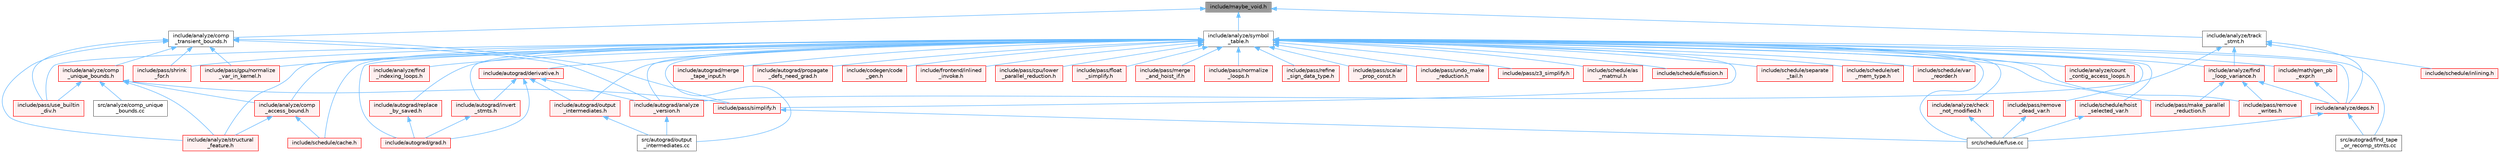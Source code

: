digraph "include/maybe_void.h"
{
 // LATEX_PDF_SIZE
  bgcolor="transparent";
  edge [fontname=Helvetica,fontsize=10,labelfontname=Helvetica,labelfontsize=10];
  node [fontname=Helvetica,fontsize=10,shape=box,height=0.2,width=0.4];
  Node1 [label="include/maybe_void.h",height=0.2,width=0.4,color="gray40", fillcolor="grey60", style="filled", fontcolor="black",tooltip=" "];
  Node1 -> Node2 [dir="back",color="steelblue1",style="solid"];
  Node2 [label="include/analyze/comp\l_transient_bounds.h",height=0.2,width=0.4,color="grey40", fillcolor="white", style="filled",URL="$comp__transient__bounds_8h.html",tooltip=" "];
  Node2 -> Node3 [dir="back",color="steelblue1",style="solid"];
  Node3 [label="include/analyze/comp\l_unique_bounds.h",height=0.2,width=0.4,color="red", fillcolor="#FFF0F0", style="filled",URL="$comp__unique__bounds_8h.html",tooltip=" "];
  Node3 -> Node4 [dir="back",color="steelblue1",style="solid"];
  Node4 [label="include/analyze/comp\l_access_bound.h",height=0.2,width=0.4,color="red", fillcolor="#FFF0F0", style="filled",URL="$comp__access__bound_8h.html",tooltip=" "];
  Node4 -> Node5 [dir="back",color="steelblue1",style="solid"];
  Node5 [label="include/analyze/structural\l_feature.h",height=0.2,width=0.4,color="red", fillcolor="#FFF0F0", style="filled",URL="$structural__feature_8h.html",tooltip=" "];
  Node4 -> Node13 [dir="back",color="steelblue1",style="solid"];
  Node13 [label="include/schedule/cache.h",height=0.2,width=0.4,color="red", fillcolor="#FFF0F0", style="filled",URL="$cache_8h.html",tooltip=" "];
  Node3 -> Node5 [dir="back",color="steelblue1",style="solid"];
  Node3 -> Node15 [dir="back",color="steelblue1",style="solid"];
  Node15 [label="include/pass/simplify.h",height=0.2,width=0.4,color="red", fillcolor="#FFF0F0", style="filled",URL="$simplify_8h.html",tooltip=" "];
  Node15 -> Node12 [dir="back",color="steelblue1",style="solid"];
  Node12 [label="src/schedule/fuse.cc",height=0.2,width=0.4,color="grey40", fillcolor="white", style="filled",URL="$fuse_8cc.html",tooltip=" "];
  Node3 -> Node36 [dir="back",color="steelblue1",style="solid"];
  Node36 [label="include/pass/use_builtin\l_div.h",height=0.2,width=0.4,color="red", fillcolor="#FFF0F0", style="filled",URL="$use__builtin__div_8h.html",tooltip=" "];
  Node3 -> Node38 [dir="back",color="steelblue1",style="solid"];
  Node38 [label="src/analyze/comp_unique\l_bounds.cc",height=0.2,width=0.4,color="grey40", fillcolor="white", style="filled",URL="$comp__unique__bounds_8cc.html",tooltip=" "];
  Node2 -> Node5 [dir="back",color="steelblue1",style="solid"];
  Node2 -> Node40 [dir="back",color="steelblue1",style="solid"];
  Node40 [label="include/autograd/analyze\l_version.h",height=0.2,width=0.4,color="red", fillcolor="#FFF0F0", style="filled",URL="$analyze__version_8h.html",tooltip=" "];
  Node40 -> Node41 [dir="back",color="steelblue1",style="solid"];
  Node41 [label="src/autograd/output\l_intermediates.cc",height=0.2,width=0.4,color="grey40", fillcolor="white", style="filled",URL="$output__intermediates_8cc.html",tooltip=" "];
  Node2 -> Node42 [dir="back",color="steelblue1",style="solid"];
  Node42 [label="include/pass/gpu/normalize\l_var_in_kernel.h",height=0.2,width=0.4,color="red", fillcolor="#FFF0F0", style="filled",URL="$normalize__var__in__kernel_8h.html",tooltip=" "];
  Node2 -> Node43 [dir="back",color="steelblue1",style="solid"];
  Node43 [label="include/pass/shrink\l_for.h",height=0.2,width=0.4,color="red", fillcolor="#FFF0F0", style="filled",URL="$shrink__for_8h.html",tooltip=" "];
  Node2 -> Node15 [dir="back",color="steelblue1",style="solid"];
  Node2 -> Node36 [dir="back",color="steelblue1",style="solid"];
  Node1 -> Node45 [dir="back",color="steelblue1",style="solid"];
  Node45 [label="include/analyze/symbol\l_table.h",height=0.2,width=0.4,color="grey40", fillcolor="white", style="filled",URL="$symbol__table_8h.html",tooltip=" "];
  Node45 -> Node46 [dir="back",color="steelblue1",style="solid"];
  Node46 [label="include/analyze/check\l_not_modified.h",height=0.2,width=0.4,color="red", fillcolor="#FFF0F0", style="filled",URL="$check__not__modified_8h.html",tooltip=" "];
  Node46 -> Node12 [dir="back",color="steelblue1",style="solid"];
  Node45 -> Node4 [dir="back",color="steelblue1",style="solid"];
  Node45 -> Node51 [dir="back",color="steelblue1",style="solid"];
  Node51 [label="include/analyze/count\l_contig_access_loops.h",height=0.2,width=0.4,color="red", fillcolor="#FFF0F0", style="filled",URL="$count__contig__access__loops_8h.html",tooltip=" "];
  Node45 -> Node53 [dir="back",color="steelblue1",style="solid"];
  Node53 [label="include/analyze/deps.h",height=0.2,width=0.4,color="red", fillcolor="#FFF0F0", style="filled",URL="$deps_8h.html",tooltip=" "];
  Node53 -> Node57 [dir="back",color="steelblue1",style="solid"];
  Node57 [label="src/autograd/find_tape\l_or_recomp_stmts.cc",height=0.2,width=0.4,color="grey40", fillcolor="white", style="filled",URL="$find__tape__or__recomp__stmts_8cc.html",tooltip=" "];
  Node53 -> Node12 [dir="back",color="steelblue1",style="solid"];
  Node45 -> Node72 [dir="back",color="steelblue1",style="solid"];
  Node72 [label="include/analyze/find\l_indexing_loops.h",height=0.2,width=0.4,color="red", fillcolor="#FFF0F0", style="filled",URL="$find__indexing__loops_8h.html",tooltip=" "];
  Node45 -> Node75 [dir="back",color="steelblue1",style="solid"];
  Node75 [label="include/analyze/find\l_loop_variance.h",height=0.2,width=0.4,color="red", fillcolor="#FFF0F0", style="filled",URL="$find__loop__variance_8h.html",tooltip=" "];
  Node75 -> Node53 [dir="back",color="steelblue1",style="solid"];
  Node75 -> Node76 [dir="back",color="steelblue1",style="solid"];
  Node76 [label="include/pass/make_parallel\l_reduction.h",height=0.2,width=0.4,color="red", fillcolor="#FFF0F0", style="filled",URL="$make__parallel__reduction_8h.html",tooltip=" "];
  Node75 -> Node77 [dir="back",color="steelblue1",style="solid"];
  Node77 [label="include/pass/remove\l_writes.h",height=0.2,width=0.4,color="red", fillcolor="#FFF0F0", style="filled",URL="$remove__writes_8h.html",tooltip=" "];
  Node45 -> Node5 [dir="back",color="steelblue1",style="solid"];
  Node45 -> Node40 [dir="back",color="steelblue1",style="solid"];
  Node45 -> Node82 [dir="back",color="steelblue1",style="solid"];
  Node82 [label="include/autograd/derivative.h",height=0.2,width=0.4,color="red", fillcolor="#FFF0F0", style="filled",URL="$derivative_8h.html",tooltip=" "];
  Node82 -> Node40 [dir="back",color="steelblue1",style="solid"];
  Node82 -> Node84 [dir="back",color="steelblue1",style="solid"];
  Node84 [label="include/autograd/grad.h",height=0.2,width=0.4,color="red", fillcolor="#FFF0F0", style="filled",URL="$grad_8h.html",tooltip=" "];
  Node82 -> Node85 [dir="back",color="steelblue1",style="solid"];
  Node85 [label="include/autograd/invert\l_stmts.h",height=0.2,width=0.4,color="red", fillcolor="#FFF0F0", style="filled",URL="$invert__stmts_8h.html",tooltip=" "];
  Node85 -> Node84 [dir="back",color="steelblue1",style="solid"];
  Node82 -> Node86 [dir="back",color="steelblue1",style="solid"];
  Node86 [label="include/autograd/output\l_intermediates.h",height=0.2,width=0.4,color="red", fillcolor="#FFF0F0", style="filled",URL="$output__intermediates_8h.html",tooltip=" "];
  Node86 -> Node41 [dir="back",color="steelblue1",style="solid"];
  Node45 -> Node84 [dir="back",color="steelblue1",style="solid"];
  Node45 -> Node85 [dir="back",color="steelblue1",style="solid"];
  Node45 -> Node88 [dir="back",color="steelblue1",style="solid"];
  Node88 [label="include/autograd/merge\l_tape_input.h",height=0.2,width=0.4,color="red", fillcolor="#FFF0F0", style="filled",URL="$merge__tape__input_8h.html",tooltip=" "];
  Node45 -> Node86 [dir="back",color="steelblue1",style="solid"];
  Node45 -> Node90 [dir="back",color="steelblue1",style="solid"];
  Node90 [label="include/autograd/propagate\l_defs_need_grad.h",height=0.2,width=0.4,color="red", fillcolor="#FFF0F0", style="filled",URL="$propagate__defs__need__grad_8h.html",tooltip=" "];
  Node45 -> Node92 [dir="back",color="steelblue1",style="solid"];
  Node92 [label="include/autograd/replace\l_by_saved.h",height=0.2,width=0.4,color="red", fillcolor="#FFF0F0", style="filled",URL="$replace__by__saved_8h.html",tooltip=" "];
  Node92 -> Node84 [dir="back",color="steelblue1",style="solid"];
  Node45 -> Node94 [dir="back",color="steelblue1",style="solid"];
  Node94 [label="include/codegen/code\l_gen.h",height=0.2,width=0.4,color="red", fillcolor="#FFF0F0", style="filled",URL="$include_2codegen_2code__gen_8h.html",tooltip=" "];
  Node45 -> Node105 [dir="back",color="steelblue1",style="solid"];
  Node105 [label="include/frontend/inlined\l_invoke.h",height=0.2,width=0.4,color="red", fillcolor="#FFF0F0", style="filled",URL="$inlined__invoke_8h.html",tooltip=" "];
  Node45 -> Node107 [dir="back",color="steelblue1",style="solid"];
  Node107 [label="include/math/gen_pb\l_expr.h",height=0.2,width=0.4,color="red", fillcolor="#FFF0F0", style="filled",URL="$gen__pb__expr_8h.html",tooltip=" "];
  Node107 -> Node53 [dir="back",color="steelblue1",style="solid"];
  Node45 -> Node108 [dir="back",color="steelblue1",style="solid"];
  Node108 [label="include/pass/cpu/lower\l_parallel_reduction.h",height=0.2,width=0.4,color="red", fillcolor="#FFF0F0", style="filled",URL="$cpu_2lower__parallel__reduction_8h.html",tooltip=" "];
  Node45 -> Node109 [dir="back",color="steelblue1",style="solid"];
  Node109 [label="include/pass/float\l_simplify.h",height=0.2,width=0.4,color="red", fillcolor="#FFF0F0", style="filled",URL="$float__simplify_8h.html",tooltip=" "];
  Node45 -> Node42 [dir="back",color="steelblue1",style="solid"];
  Node45 -> Node76 [dir="back",color="steelblue1",style="solid"];
  Node45 -> Node111 [dir="back",color="steelblue1",style="solid"];
  Node111 [label="include/pass/merge\l_and_hoist_if.h",height=0.2,width=0.4,color="red", fillcolor="#FFF0F0", style="filled",URL="$merge__and__hoist__if_8h.html",tooltip=" "];
  Node45 -> Node113 [dir="back",color="steelblue1",style="solid"];
  Node113 [label="include/pass/normalize\l_loops.h",height=0.2,width=0.4,color="red", fillcolor="#FFF0F0", style="filled",URL="$normalize__loops_8h.html",tooltip=" "];
  Node45 -> Node114 [dir="back",color="steelblue1",style="solid"];
  Node114 [label="include/pass/refine\l_sign_data_type.h",height=0.2,width=0.4,color="red", fillcolor="#FFF0F0", style="filled",URL="$refine__sign__data__type_8h.html",tooltip=" "];
  Node45 -> Node116 [dir="back",color="steelblue1",style="solid"];
  Node116 [label="include/pass/remove\l_dead_var.h",height=0.2,width=0.4,color="red", fillcolor="#FFF0F0", style="filled",URL="$remove__dead__var_8h.html",tooltip=" "];
  Node116 -> Node12 [dir="back",color="steelblue1",style="solid"];
  Node45 -> Node77 [dir="back",color="steelblue1",style="solid"];
  Node45 -> Node118 [dir="back",color="steelblue1",style="solid"];
  Node118 [label="include/pass/scalar\l_prop_const.h",height=0.2,width=0.4,color="red", fillcolor="#FFF0F0", style="filled",URL="$scalar__prop__const_8h.html",tooltip=" "];
  Node45 -> Node43 [dir="back",color="steelblue1",style="solid"];
  Node45 -> Node15 [dir="back",color="steelblue1",style="solid"];
  Node45 -> Node120 [dir="back",color="steelblue1",style="solid"];
  Node120 [label="include/pass/undo_make\l_reduction.h",height=0.2,width=0.4,color="red", fillcolor="#FFF0F0", style="filled",URL="$undo__make__reduction_8h.html",tooltip=" "];
  Node45 -> Node36 [dir="back",color="steelblue1",style="solid"];
  Node45 -> Node122 [dir="back",color="steelblue1",style="solid"];
  Node122 [label="include/pass/z3_simplify.h",height=0.2,width=0.4,color="red", fillcolor="#FFF0F0", style="filled",URL="$z3__simplify_8h.html",tooltip=" "];
  Node45 -> Node125 [dir="back",color="steelblue1",style="solid"];
  Node125 [label="include/schedule/as\l_matmul.h",height=0.2,width=0.4,color="red", fillcolor="#FFF0F0", style="filled",URL="$as__matmul_8h.html",tooltip=" "];
  Node45 -> Node13 [dir="back",color="steelblue1",style="solid"];
  Node45 -> Node138 [dir="back",color="steelblue1",style="solid"];
  Node138 [label="include/schedule/fission.h",height=0.2,width=0.4,color="red", fillcolor="#FFF0F0", style="filled",URL="$fission_8h.html",tooltip=" "];
  Node45 -> Node139 [dir="back",color="steelblue1",style="solid"];
  Node139 [label="include/schedule/hoist\l_selected_var.h",height=0.2,width=0.4,color="red", fillcolor="#FFF0F0", style="filled",URL="$hoist__selected__var_8h.html",tooltip=" "];
  Node139 -> Node12 [dir="back",color="steelblue1",style="solid"];
  Node45 -> Node141 [dir="back",color="steelblue1",style="solid"];
  Node141 [label="include/schedule/separate\l_tail.h",height=0.2,width=0.4,color="red", fillcolor="#FFF0F0", style="filled",URL="$separate__tail_8h.html",tooltip=" "];
  Node45 -> Node142 [dir="back",color="steelblue1",style="solid"];
  Node142 [label="include/schedule/set\l_mem_type.h",height=0.2,width=0.4,color="red", fillcolor="#FFF0F0", style="filled",URL="$set__mem__type_8h.html",tooltip=" "];
  Node45 -> Node143 [dir="back",color="steelblue1",style="solid"];
  Node143 [label="include/schedule/var\l_reorder.h",height=0.2,width=0.4,color="red", fillcolor="#FFF0F0", style="filled",URL="$var__reorder_8h.html",tooltip=" "];
  Node45 -> Node57 [dir="back",color="steelblue1",style="solid"];
  Node45 -> Node41 [dir="back",color="steelblue1",style="solid"];
  Node45 -> Node12 [dir="back",color="steelblue1",style="solid"];
  Node1 -> Node144 [dir="back",color="steelblue1",style="solid"];
  Node144 [label="include/analyze/track\l_stmt.h",height=0.2,width=0.4,color="grey40", fillcolor="white", style="filled",URL="$track__stmt_8h.html",tooltip=" "];
  Node144 -> Node53 [dir="back",color="steelblue1",style="solid"];
  Node144 -> Node75 [dir="back",color="steelblue1",style="solid"];
  Node144 -> Node40 [dir="back",color="steelblue1",style="solid"];
  Node144 -> Node145 [dir="back",color="steelblue1",style="solid"];
  Node145 [label="include/schedule/inlining.h",height=0.2,width=0.4,color="red", fillcolor="#FFF0F0", style="filled",URL="$inlining_8h.html",tooltip=" "];
}
